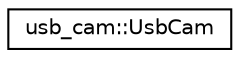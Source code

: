 digraph "Graphical Class Hierarchy"
{
  edge [fontname="Helvetica",fontsize="10",labelfontname="Helvetica",labelfontsize="10"];
  node [fontname="Helvetica",fontsize="10",shape=record];
  rankdir="LR";
  Node1 [label="usb_cam::UsbCam",height=0.2,width=0.4,color="black", fillcolor="white", style="filled",URL="$classusb__cam_1_1UsbCam.html"];
}
